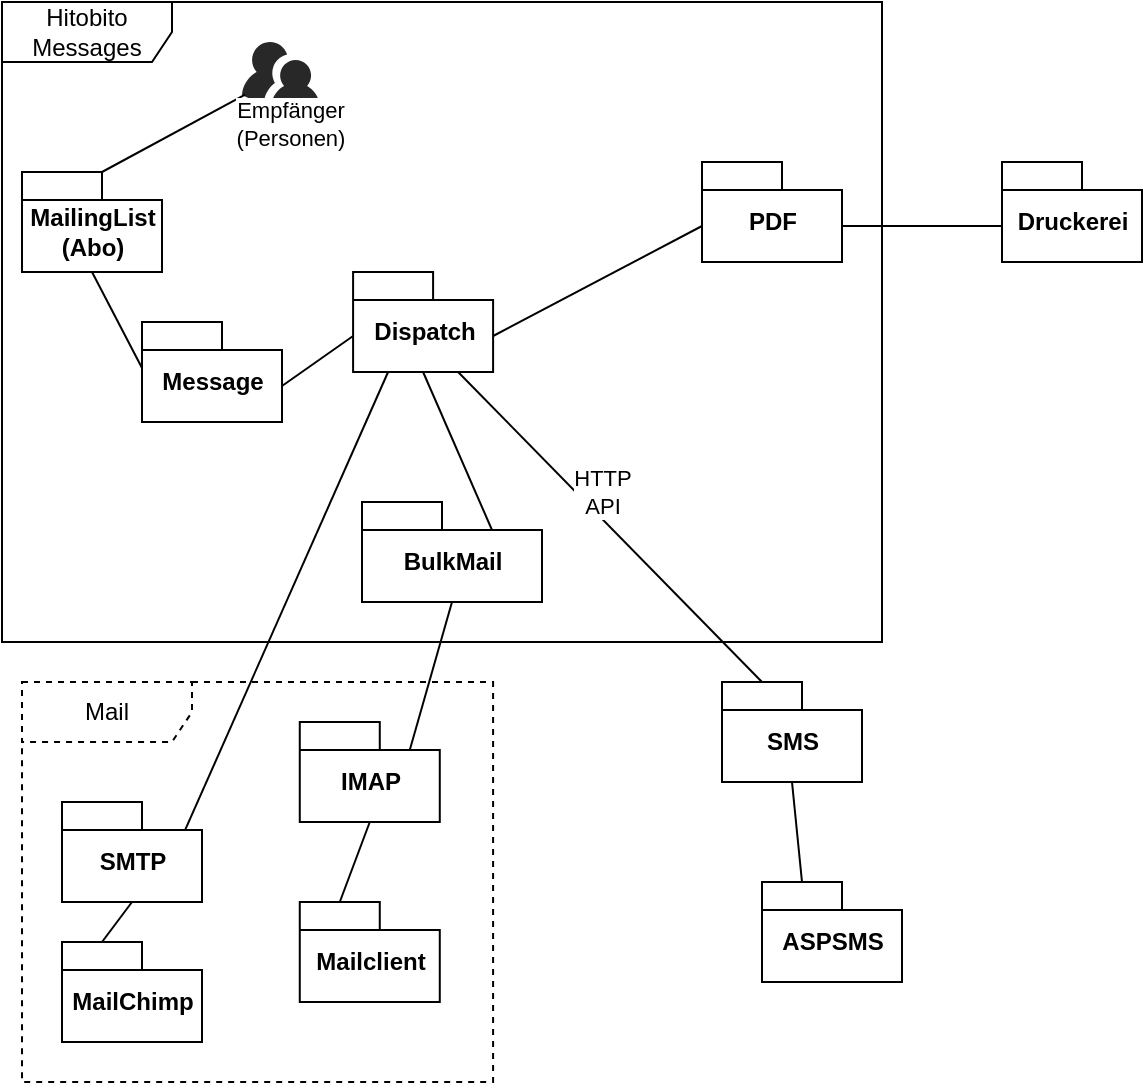 <mxfile version="15.7.3" type="device" pages="3"><diagram id="QFn1Z1RwwmQtTiDGt5n7" name="Systemübersicht"><mxGraphModel dx="1223" dy="1906" grid="1" gridSize="10" guides="1" tooltips="1" connect="1" arrows="1" fold="1" page="1" pageScale="1" pageWidth="827" pageHeight="1169" math="0" shadow="0"><root><mxCell id="HtFvspqQ4OqWxK6NBpvR-0"/><mxCell id="HtFvspqQ4OqWxK6NBpvR-1" parent="HtFvspqQ4OqWxK6NBpvR-0"/><mxCell id="FB7kBctElwvwWWsqF0FT-13" value="Mail" style="shape=umlFrame;whiteSpace=wrap;html=1;width=85;height=30;dashed=1;" parent="HtFvspqQ4OqWxK6NBpvR-1" vertex="1"><mxGeometry x="120" y="460" width="235.55" height="200" as="geometry"/></mxCell><mxCell id="n-6JG7uv_AeVazbPa6jf-2" value="Hitobito&lt;br&gt;Messages" style="shape=umlFrame;whiteSpace=wrap;html=1;width=85;height=30;" parent="HtFvspqQ4OqWxK6NBpvR-1" vertex="1"><mxGeometry x="110" y="120" width="440" height="320" as="geometry"/></mxCell><mxCell id="FB7kBctElwvwWWsqF0FT-9" style="edgeStyle=none;rounded=0;orthogonalLoop=1;jettySize=auto;html=1;exitX=0;exitY=0;exitDx=70;exitDy=32;exitPerimeter=0;entryX=0;entryY=0;entryDx=0;entryDy=32;entryPerimeter=0;endArrow=none;endFill=0;" parent="HtFvspqQ4OqWxK6NBpvR-1" source="HtFvspqQ4OqWxK6NBpvR-2" target="kPEbFqZDndik2KwsElnp-3" edge="1"><mxGeometry relative="1" as="geometry"/></mxCell><mxCell id="FB7kBctElwvwWWsqF0FT-11" style="edgeStyle=none;rounded=0;orthogonalLoop=1;jettySize=auto;html=1;exitX=0.75;exitY=1;exitDx=0;exitDy=0;exitPerimeter=0;entryX=0;entryY=0;entryDx=20;entryDy=0;entryPerimeter=0;endArrow=none;endFill=0;" parent="HtFvspqQ4OqWxK6NBpvR-1" source="HtFvspqQ4OqWxK6NBpvR-2" target="kPEbFqZDndik2KwsElnp-0" edge="1"><mxGeometry relative="1" as="geometry"/></mxCell><mxCell id="FB7kBctElwvwWWsqF0FT-19" value="HTTP&lt;br&gt;API" style="edgeLabel;html=1;align=center;verticalAlign=middle;resizable=0;points=[];" parent="FB7kBctElwvwWWsqF0FT-11" vertex="1" connectable="0"><mxGeometry x="-0.122" y="-2" relative="1" as="geometry"><mxPoint x="6" y="-10" as="offset"/></mxGeometry></mxCell><mxCell id="FB7kBctElwvwWWsqF0FT-15" style="edgeStyle=none;rounded=0;orthogonalLoop=1;jettySize=auto;html=1;exitX=0.25;exitY=1;exitDx=0;exitDy=0;exitPerimeter=0;entryX=0.879;entryY=0.282;entryDx=0;entryDy=0;entryPerimeter=0;endArrow=none;endFill=0;" parent="HtFvspqQ4OqWxK6NBpvR-1" source="HtFvspqQ4OqWxK6NBpvR-2" target="FB7kBctElwvwWWsqF0FT-14" edge="1"><mxGeometry relative="1" as="geometry"/></mxCell><mxCell id="FB7kBctElwvwWWsqF0FT-23" style="edgeStyle=none;rounded=0;orthogonalLoop=1;jettySize=auto;html=1;exitX=0.5;exitY=1;exitDx=0;exitDy=0;exitPerimeter=0;entryX=0;entryY=0;entryDx=65;entryDy=14;entryPerimeter=0;endArrow=none;endFill=0;" parent="HtFvspqQ4OqWxK6NBpvR-1" source="HtFvspqQ4OqWxK6NBpvR-2" target="FB7kBctElwvwWWsqF0FT-16" edge="1"><mxGeometry relative="1" as="geometry"/></mxCell><mxCell id="HtFvspqQ4OqWxK6NBpvR-2" value="Dispatch" style="shape=folder;fontStyle=1;spacingTop=10;tabWidth=40;tabHeight=14;tabPosition=left;html=1;" parent="HtFvspqQ4OqWxK6NBpvR-1" vertex="1"><mxGeometry x="285.55" y="255" width="70" height="50" as="geometry"/></mxCell><mxCell id="FB7kBctElwvwWWsqF0FT-12" style="edgeStyle=none;rounded=0;orthogonalLoop=1;jettySize=auto;html=1;exitX=0.5;exitY=1;exitDx=0;exitDy=0;exitPerimeter=0;entryX=0;entryY=0;entryDx=20;entryDy=0;entryPerimeter=0;endArrow=none;endFill=0;" parent="HtFvspqQ4OqWxK6NBpvR-1" source="kPEbFqZDndik2KwsElnp-0" target="n-6JG7uv_AeVazbPa6jf-12" edge="1"><mxGeometry relative="1" as="geometry"/></mxCell><mxCell id="kPEbFqZDndik2KwsElnp-0" value="SMS" style="shape=folder;fontStyle=1;spacingTop=10;tabWidth=40;tabHeight=14;tabPosition=left;html=1;" parent="HtFvspqQ4OqWxK6NBpvR-1" vertex="1"><mxGeometry x="470" y="460" width="70" height="50" as="geometry"/></mxCell><mxCell id="kPEbFqZDndik2KwsElnp-1" value="Druckerei" style="shape=folder;fontStyle=1;spacingTop=10;tabWidth=40;tabHeight=14;tabPosition=left;html=1;" parent="HtFvspqQ4OqWxK6NBpvR-1" vertex="1"><mxGeometry x="610" y="200" width="70" height="50" as="geometry"/></mxCell><mxCell id="FB7kBctElwvwWWsqF0FT-10" style="edgeStyle=none;rounded=0;orthogonalLoop=1;jettySize=auto;html=1;exitX=0;exitY=0;exitDx=70;exitDy=32;exitPerimeter=0;entryX=0;entryY=0;entryDx=0;entryDy=32;entryPerimeter=0;endArrow=none;endFill=0;" parent="HtFvspqQ4OqWxK6NBpvR-1" source="kPEbFqZDndik2KwsElnp-3" target="kPEbFqZDndik2KwsElnp-1" edge="1"><mxGeometry relative="1" as="geometry"/></mxCell><mxCell id="kPEbFqZDndik2KwsElnp-3" value="PDF" style="shape=folder;fontStyle=1;spacingTop=10;tabWidth=40;tabHeight=14;tabPosition=left;html=1;" parent="HtFvspqQ4OqWxK6NBpvR-1" vertex="1"><mxGeometry x="460" y="200" width="70" height="50" as="geometry"/></mxCell><mxCell id="FB7kBctElwvwWWsqF0FT-17" style="edgeStyle=none;rounded=0;orthogonalLoop=1;jettySize=auto;html=1;exitX=0;exitY=0;exitDx=55;exitDy=14;exitPerimeter=0;entryX=0.5;entryY=1;entryDx=0;entryDy=0;entryPerimeter=0;endArrow=none;endFill=0;" parent="HtFvspqQ4OqWxK6NBpvR-1" source="kPEbFqZDndik2KwsElnp-4" target="FB7kBctElwvwWWsqF0FT-16" edge="1"><mxGeometry relative="1" as="geometry"/></mxCell><mxCell id="FB7kBctElwvwWWsqF0FT-18" style="edgeStyle=none;rounded=0;orthogonalLoop=1;jettySize=auto;html=1;exitX=0.5;exitY=1;exitDx=0;exitDy=0;exitPerimeter=0;entryX=0;entryY=0;entryDx=20;entryDy=0;entryPerimeter=0;endArrow=none;endFill=0;" parent="HtFvspqQ4OqWxK6NBpvR-1" source="kPEbFqZDndik2KwsElnp-4" target="kPEbFqZDndik2KwsElnp-7" edge="1"><mxGeometry relative="1" as="geometry"/></mxCell><mxCell id="kPEbFqZDndik2KwsElnp-4" value="IMAP" style="shape=folder;fontStyle=1;spacingTop=10;tabWidth=40;tabHeight=14;tabPosition=left;html=1;" parent="HtFvspqQ4OqWxK6NBpvR-1" vertex="1"><mxGeometry x="258.89" y="480" width="70" height="50" as="geometry"/></mxCell><mxCell id="kPEbFqZDndik2KwsElnp-7" value="Mailclient" style="shape=folder;fontStyle=1;spacingTop=10;tabWidth=40;tabHeight=14;tabPosition=left;html=1;" parent="HtFvspqQ4OqWxK6NBpvR-1" vertex="1"><mxGeometry x="258.89" y="570" width="70" height="50" as="geometry"/></mxCell><mxCell id="n-6JG7uv_AeVazbPa6jf-12" value="ASPSMS" style="shape=folder;fontStyle=1;spacingTop=10;tabWidth=40;tabHeight=14;tabPosition=left;html=1;" parent="HtFvspqQ4OqWxK6NBpvR-1" vertex="1"><mxGeometry x="490" y="560" width="70" height="50" as="geometry"/></mxCell><mxCell id="FB7kBctElwvwWWsqF0FT-20" style="edgeStyle=none;rounded=0;orthogonalLoop=1;jettySize=auto;html=1;exitX=0;exitY=0;exitDx=20;exitDy=0;exitPerimeter=0;entryX=0.5;entryY=1;entryDx=0;entryDy=0;entryPerimeter=0;endArrow=none;endFill=0;" parent="HtFvspqQ4OqWxK6NBpvR-1" source="7_xW-fF2gl1I17YeBAFn-0" target="FB7kBctElwvwWWsqF0FT-14" edge="1"><mxGeometry relative="1" as="geometry"/></mxCell><mxCell id="7_xW-fF2gl1I17YeBAFn-0" value="MailChimp" style="shape=folder;fontStyle=1;spacingTop=10;tabWidth=40;tabHeight=14;tabPosition=left;html=1;" parent="HtFvspqQ4OqWxK6NBpvR-1" vertex="1"><mxGeometry x="140" y="590" width="70" height="50" as="geometry"/></mxCell><mxCell id="FB7kBctElwvwWWsqF0FT-3" value="" style="verticalLabelPosition=bottom;sketch=0;html=1;fillColor=#282828;strokeColor=none;verticalAlign=top;pointerEvents=1;align=center;shape=mxgraph.cisco_safe.people_places_things_icons.icon9;" parent="HtFvspqQ4OqWxK6NBpvR-1" vertex="1"><mxGeometry x="230" y="140" width="38.89" height="35" as="geometry"/></mxCell><mxCell id="FB7kBctElwvwWWsqF0FT-8" style="edgeStyle=none;rounded=0;orthogonalLoop=1;jettySize=auto;html=1;exitX=0;exitY=0;exitDx=70;exitDy=32;exitPerimeter=0;entryX=0;entryY=0;entryDx=0;entryDy=32;entryPerimeter=0;endArrow=none;endFill=0;" parent="HtFvspqQ4OqWxK6NBpvR-1" source="FB7kBctElwvwWWsqF0FT-4" target="HtFvspqQ4OqWxK6NBpvR-2" edge="1"><mxGeometry relative="1" as="geometry"/></mxCell><mxCell id="FB7kBctElwvwWWsqF0FT-4" value="Message" style="shape=folder;fontStyle=1;spacingTop=10;tabWidth=40;tabHeight=14;tabPosition=left;html=1;" parent="HtFvspqQ4OqWxK6NBpvR-1" vertex="1"><mxGeometry x="180" y="280" width="70" height="50" as="geometry"/></mxCell><mxCell id="FB7kBctElwvwWWsqF0FT-6" style="rounded=0;orthogonalLoop=1;jettySize=auto;html=1;exitX=0;exitY=0;exitDx=40;exitDy=0;exitPerimeter=0;entryX=0.04;entryY=0.753;entryDx=0;entryDy=0;entryPerimeter=0;endArrow=none;endFill=0;" parent="HtFvspqQ4OqWxK6NBpvR-1" source="FB7kBctElwvwWWsqF0FT-5" target="FB7kBctElwvwWWsqF0FT-3" edge="1"><mxGeometry relative="1" as="geometry"/></mxCell><mxCell id="FB7kBctElwvwWWsqF0FT-21" value="Empfänger&lt;br&gt;(Personen)" style="edgeLabel;html=1;align=center;verticalAlign=middle;resizable=0;points=[];" parent="FB7kBctElwvwWWsqF0FT-6" vertex="1" connectable="0"><mxGeometry x="0.525" relative="1" as="geometry"><mxPoint x="39" y="5" as="offset"/></mxGeometry></mxCell><mxCell id="FB7kBctElwvwWWsqF0FT-7" style="edgeStyle=none;rounded=0;orthogonalLoop=1;jettySize=auto;html=1;exitX=0.5;exitY=1;exitDx=0;exitDy=0;exitPerimeter=0;entryX=0;entryY=0;entryDx=0;entryDy=23;entryPerimeter=0;endArrow=none;endFill=0;" parent="HtFvspqQ4OqWxK6NBpvR-1" source="FB7kBctElwvwWWsqF0FT-5" target="FB7kBctElwvwWWsqF0FT-4" edge="1"><mxGeometry relative="1" as="geometry"/></mxCell><mxCell id="FB7kBctElwvwWWsqF0FT-5" value="MailingList&lt;br&gt;(Abo)" style="shape=folder;fontStyle=1;spacingTop=10;tabWidth=40;tabHeight=14;tabPosition=left;html=1;" parent="HtFvspqQ4OqWxK6NBpvR-1" vertex="1"><mxGeometry x="120" y="205" width="70" height="50" as="geometry"/></mxCell><mxCell id="FB7kBctElwvwWWsqF0FT-14" value="SMTP" style="shape=folder;fontStyle=1;spacingTop=10;tabWidth=40;tabHeight=14;tabPosition=left;html=1;" parent="HtFvspqQ4OqWxK6NBpvR-1" vertex="1"><mxGeometry x="140" y="520" width="70" height="50" as="geometry"/></mxCell><mxCell id="FB7kBctElwvwWWsqF0FT-16" value="BulkMail" style="shape=folder;fontStyle=1;spacingTop=10;tabWidth=40;tabHeight=14;tabPosition=left;html=1;" parent="HtFvspqQ4OqWxK6NBpvR-1" vertex="1"><mxGeometry x="290" y="370" width="90" height="50" as="geometry"/></mxCell><mxCell id="FB7kBctElwvwWWsqF0FT-22" style="edgeStyle=none;rounded=0;orthogonalLoop=1;jettySize=auto;html=1;exitX=0.5;exitY=1;exitDx=0;exitDy=0;exitPerimeter=0;endArrow=none;endFill=0;" parent="HtFvspqQ4OqWxK6NBpvR-1" source="FB7kBctElwvwWWsqF0FT-4" target="FB7kBctElwvwWWsqF0FT-4" edge="1"><mxGeometry relative="1" as="geometry"/></mxCell></root></mxGraphModel></diagram><diagram id="ucv0PX0t2NHPAlgyHReO" name="Abos"><mxGraphModel dx="408" dy="635" grid="1" gridSize="10" guides="1" tooltips="1" connect="1" arrows="1" fold="1" page="1" pageScale="1" pageWidth="827" pageHeight="1169" math="0" shadow="0"><root><mxCell id="2ragKWkiuwCzRBtLXGc--0"/><mxCell id="2ragKWkiuwCzRBtLXGc--1" parent="2ragKWkiuwCzRBtLXGc--0"/><mxCell id="lJz6wUrgyQbmk9ivAfNv-6" style="edgeStyle=orthogonalEdgeStyle;rounded=0;orthogonalLoop=1;jettySize=auto;html=1;exitX=1;exitY=0.5;exitDx=0;exitDy=0;entryX=0;entryY=0.5;entryDx=0;entryDy=0;endArrow=none;endFill=0;" parent="2ragKWkiuwCzRBtLXGc--1" source="lJz6wUrgyQbmk9ivAfNv-0" target="lJz6wUrgyQbmk9ivAfNv-1" edge="1"><mxGeometry relative="1" as="geometry"/></mxCell><mxCell id="lJz6wUrgyQbmk9ivAfNv-7" style="edgeStyle=orthogonalEdgeStyle;rounded=0;orthogonalLoop=1;jettySize=auto;html=1;exitX=0.5;exitY=1;exitDx=0;exitDy=0;entryX=0.5;entryY=0;entryDx=0;entryDy=0;endArrow=none;endFill=0;" parent="2ragKWkiuwCzRBtLXGc--1" source="lJz6wUrgyQbmk9ivAfNv-0" target="lJz6wUrgyQbmk9ivAfNv-2" edge="1"><mxGeometry relative="1" as="geometry"/></mxCell><mxCell id="lJz6wUrgyQbmk9ivAfNv-0" value="Message" style="html=1;" parent="2ragKWkiuwCzRBtLXGc--1" vertex="1"><mxGeometry x="109" y="70" width="110" height="50" as="geometry"/></mxCell><mxCell id="lJz6wUrgyQbmk9ivAfNv-9" style="rounded=0;orthogonalLoop=1;jettySize=auto;html=1;exitX=1;exitY=0.5;exitDx=0;exitDy=0;entryX=0.5;entryY=0;entryDx=0;entryDy=0;endArrow=none;endFill=0;" parent="2ragKWkiuwCzRBtLXGc--1" source="lJz6wUrgyQbmk9ivAfNv-1" target="lJz6wUrgyQbmk9ivAfNv-4" edge="1"><mxGeometry relative="1" as="geometry"/></mxCell><mxCell id="lJz6wUrgyQbmk9ivAfNv-1" value="MailingList&lt;br&gt;(Abo)" style="html=1;" parent="2ragKWkiuwCzRBtLXGc--1" vertex="1"><mxGeometry x="319" y="70" width="110" height="50" as="geometry"/></mxCell><mxCell id="lJz6wUrgyQbmk9ivAfNv-8" style="edgeStyle=orthogonalEdgeStyle;rounded=0;orthogonalLoop=1;jettySize=auto;html=1;exitX=1;exitY=0.5;exitDx=0;exitDy=0;entryX=0;entryY=0.5;entryDx=0;entryDy=0;endArrow=none;endFill=0;" parent="2ragKWkiuwCzRBtLXGc--1" source="lJz6wUrgyQbmk9ivAfNv-2" target="lJz6wUrgyQbmk9ivAfNv-3" edge="1"><mxGeometry relative="1" as="geometry"/></mxCell><mxCell id="lJz6wUrgyQbmk9ivAfNv-2" value="MessageRecipient" style="html=1;" parent="2ragKWkiuwCzRBtLXGc--1" vertex="1"><mxGeometry x="109" y="180" width="110" height="50" as="geometry"/></mxCell><mxCell id="lJz6wUrgyQbmk9ivAfNv-10" style="edgeStyle=none;rounded=0;orthogonalLoop=1;jettySize=auto;html=1;exitX=1;exitY=0.5;exitDx=0;exitDy=0;entryX=0.5;entryY=1;entryDx=0;entryDy=0;endArrow=none;endFill=0;" parent="2ragKWkiuwCzRBtLXGc--1" source="lJz6wUrgyQbmk9ivAfNv-3" target="lJz6wUrgyQbmk9ivAfNv-4" edge="1"><mxGeometry relative="1" as="geometry"/></mxCell><mxCell id="lJz6wUrgyQbmk9ivAfNv-3" value="Person&lt;span style=&quot;color: rgba(0 , 0 , 0 , 0) ; font-family: monospace ; font-size: 0px&quot;&gt;%3CmxGraphModel%3E%3Croot%3E%3CmxCell%20id%3D%220%22%2F%3E%3CmxCell%20id%3D%221%22%20parent%3D%220%22%2F%3E%3CmxCell%20id%3D%222%22%20value%3D%22Message%22%20style%3D%22html%3D1%3B%22%20vertex%3D%221%22%20parent%3D%221%22%3E%3CmxGeometry%20x%3D%22170%22%20y%3D%22190%22%20width%3D%22110%22%20height%3D%2250%22%20as%3D%22geometry%22%2F%3E%3C%2FmxCell%3E%3C%2Froot%3E%3C%2FmxGraphModel%3E&lt;/span&gt;" style="html=1;" parent="2ragKWkiuwCzRBtLXGc--1" vertex="1"><mxGeometry x="319" y="180" width="110" height="50" as="geometry"/></mxCell><mxCell id="lJz6wUrgyQbmk9ivAfNv-11" style="edgeStyle=none;rounded=0;orthogonalLoop=1;jettySize=auto;html=1;exitX=1;exitY=0.5;exitDx=0;exitDy=0;entryX=0;entryY=0.5;entryDx=0;entryDy=0;endArrow=none;endFill=0;" parent="2ragKWkiuwCzRBtLXGc--1" source="lJz6wUrgyQbmk9ivAfNv-4" target="lJz6wUrgyQbmk9ivAfNv-5" edge="1"><mxGeometry relative="1" as="geometry"/></mxCell><mxCell id="lJz6wUrgyQbmk9ivAfNv-4" value="Subscription" style="html=1;" parent="2ragKWkiuwCzRBtLXGc--1" vertex="1"><mxGeometry x="459" y="120" width="110" height="50" as="geometry"/></mxCell><mxCell id="lJz6wUrgyQbmk9ivAfNv-5" value="Group/&lt;br&gt;Role" style="html=1;" parent="2ragKWkiuwCzRBtLXGc--1" vertex="1"><mxGeometry x="640" y="120" width="110" height="50" as="geometry"/></mxCell><mxCell id="lJz6wUrgyQbmk9ivAfNv-12" value="1" style="text;html=1;align=center;verticalAlign=middle;resizable=0;points=[];autosize=1;strokeColor=none;fillColor=none;" parent="2ragKWkiuwCzRBtLXGc--1" vertex="1"><mxGeometry x="160" y="120" width="20" height="20" as="geometry"/></mxCell><mxCell id="lJz6wUrgyQbmk9ivAfNv-13" value="0...n" style="text;html=1;align=center;verticalAlign=middle;resizable=0;points=[];autosize=1;strokeColor=none;fillColor=none;" parent="2ragKWkiuwCzRBtLXGc--1" vertex="1"><mxGeometry x="160" y="160" width="40" height="20" as="geometry"/></mxCell><mxCell id="lJz6wUrgyQbmk9ivAfNv-14" value="0...n" style="text;html=1;align=center;verticalAlign=middle;resizable=0;points=[];autosize=1;strokeColor=none;fillColor=none;" parent="2ragKWkiuwCzRBtLXGc--1" vertex="1"><mxGeometry x="219" y="70" width="40" height="20" as="geometry"/></mxCell><mxCell id="lJz6wUrgyQbmk9ivAfNv-15" value="1" style="text;html=1;align=center;verticalAlign=middle;resizable=0;points=[];autosize=1;strokeColor=none;fillColor=none;" parent="2ragKWkiuwCzRBtLXGc--1" vertex="1"><mxGeometry x="300" y="70" width="20" height="20" as="geometry"/></mxCell><mxCell id="lJz6wUrgyQbmk9ivAfNv-16" value="0...n" style="text;html=1;align=center;verticalAlign=middle;resizable=0;points=[];autosize=1;strokeColor=none;fillColor=none;" parent="2ragKWkiuwCzRBtLXGc--1" vertex="1"><mxGeometry x="219" y="180" width="40" height="20" as="geometry"/></mxCell><mxCell id="lJz6wUrgyQbmk9ivAfNv-17" value="1" style="text;html=1;align=center;verticalAlign=middle;resizable=0;points=[];autosize=1;strokeColor=none;fillColor=none;" parent="2ragKWkiuwCzRBtLXGc--1" vertex="1"><mxGeometry x="299" y="180" width="20" height="20" as="geometry"/></mxCell><mxCell id="lJz6wUrgyQbmk9ivAfNv-18" value="1" style="text;html=1;align=center;verticalAlign=middle;resizable=0;points=[];autosize=1;strokeColor=none;fillColor=none;" parent="2ragKWkiuwCzRBtLXGc--1" vertex="1"><mxGeometry x="429" y="70" width="20" height="20" as="geometry"/></mxCell><mxCell id="lJz6wUrgyQbmk9ivAfNv-19" value="0...n" style="text;html=1;align=center;verticalAlign=middle;resizable=0;points=[];autosize=1;strokeColor=none;fillColor=none;" parent="2ragKWkiuwCzRBtLXGc--1" vertex="1"><mxGeometry x="510" y="100" width="40" height="20" as="geometry"/></mxCell><mxCell id="lJz6wUrgyQbmk9ivAfNv-20" value="1" style="text;html=1;align=center;verticalAlign=middle;resizable=0;points=[];autosize=1;strokeColor=none;fillColor=none;" parent="2ragKWkiuwCzRBtLXGc--1" vertex="1"><mxGeometry x="429" y="180" width="20" height="20" as="geometry"/></mxCell><mxCell id="lJz6wUrgyQbmk9ivAfNv-21" value="0...n" style="text;html=1;align=center;verticalAlign=middle;resizable=0;points=[];autosize=1;strokeColor=none;fillColor=none;" parent="2ragKWkiuwCzRBtLXGc--1" vertex="1"><mxGeometry x="510" y="170" width="40" height="20" as="geometry"/></mxCell><mxCell id="lVwvQC_rYbOS2r3KK6W8-0" value="0...n" style="text;html=1;align=center;verticalAlign=middle;resizable=0;points=[];autosize=1;strokeColor=none;fillColor=none;" vertex="1" parent="2ragKWkiuwCzRBtLXGc--1"><mxGeometry x="569" y="120" width="40" height="20" as="geometry"/></mxCell><mxCell id="lVwvQC_rYbOS2r3KK6W8-1" value="1" style="text;html=1;align=center;verticalAlign=middle;resizable=0;points=[];autosize=1;strokeColor=none;fillColor=none;" vertex="1" parent="2ragKWkiuwCzRBtLXGc--1"><mxGeometry x="620" y="120" width="20" height="20" as="geometry"/></mxCell></root></mxGraphModel></diagram><diagram id="trN1Fv5BGvsfNoqKAVKe" name="Message Typen"><mxGraphModel dx="1019" dy="1588" grid="1" gridSize="10" guides="1" tooltips="1" connect="1" arrows="1" fold="1" page="1" pageScale="1" pageWidth="827" pageHeight="1169" math="0" shadow="0"><root><mxCell id="FtmSpJts55PG7oE3uwBE-0"/><mxCell id="FtmSpJts55PG7oE3uwBE-1" parent="FtmSpJts55PG7oE3uwBE-0"/><mxCell id="SSg8XNWzds3TQqFxTAL4-0" value="Message" style="swimlane;fontStyle=1;align=center;verticalAlign=top;childLayout=stackLayout;horizontal=1;startSize=26;horizontalStack=0;resizeParent=1;resizeParentMax=0;resizeLast=0;collapsible=1;marginBottom=0;" vertex="1" parent="FtmSpJts55PG7oE3uwBE-1"><mxGeometry x="260" y="110" width="290" height="216" as="geometry"><mxRectangle x="334" y="80" width="100" height="26" as="alternateBounds"/></mxGeometry></mxCell><mxCell id="HlJrNRB9HmnnFafBO-fL-0" value="id: int" style="text;strokeColor=none;fillColor=none;align=left;verticalAlign=top;spacingLeft=4;spacingRight=4;overflow=hidden;rotatable=0;points=[[0,0.5],[1,0.5]];portConstraint=eastwest;" vertex="1" parent="SSg8XNWzds3TQqFxTAL4-0"><mxGeometry y="26" width="290" height="26" as="geometry"/></mxCell><mxCell id="SSg8XNWzds3TQqFxTAL4-1" value="type: string (Message)" style="text;strokeColor=none;fillColor=none;align=left;verticalAlign=top;spacingLeft=4;spacingRight=4;overflow=hidden;rotatable=0;points=[[0,0.5],[1,0.5]];portConstraint=eastwest;" vertex="1" parent="SSg8XNWzds3TQqFxTAL4-0"><mxGeometry y="52" width="290" height="26" as="geometry"/></mxCell><mxCell id="HlJrNRB9HmnnFafBO-fL-1" value="text: text " style="text;strokeColor=none;fillColor=none;align=left;verticalAlign=top;spacingLeft=4;spacingRight=4;overflow=hidden;rotatable=0;points=[[0,0.5],[1,0.5]];portConstraint=eastwest;" vertex="1" parent="SSg8XNWzds3TQqFxTAL4-0"><mxGeometry y="78" width="290" height="26" as="geometry"/></mxCell><mxCell id="HlJrNRB9HmnnFafBO-fL-2" value="subject: text" style="text;strokeColor=none;fillColor=none;align=left;verticalAlign=top;spacingLeft=4;spacingRight=4;overflow=hidden;rotatable=0;points=[[0,0.5],[1,0.5]];portConstraint=eastwest;" vertex="1" parent="SSg8XNWzds3TQqFxTAL4-0"><mxGeometry y="104" width="290" height="26" as="geometry"/></mxCell><mxCell id="HlJrNRB9HmnnFafBO-fL-3" value="subject: string" style="text;strokeColor=none;fillColor=none;align=left;verticalAlign=top;spacingLeft=4;spacingRight=4;overflow=hidden;rotatable=0;points=[[0,0.5],[1,0.5]];portConstraint=eastwest;" vertex="1" parent="SSg8XNWzds3TQqFxTAL4-0"><mxGeometry y="130" width="290" height="26" as="geometry"/></mxCell><mxCell id="HlJrNRB9HmnnFafBO-fL-4" value="state: [draft, pending, processed, finished, failed]" style="text;strokeColor=none;fillColor=none;align=left;verticalAlign=top;spacingLeft=4;spacingRight=4;overflow=hidden;rotatable=0;points=[[0,0.5],[1,0.5]];portConstraint=eastwest;" vertex="1" parent="SSg8XNWzds3TQqFxTAL4-0"><mxGeometry y="156" width="290" height="26" as="geometry"/></mxCell><mxCell id="SSg8XNWzds3TQqFxTAL4-2" value="" style="line;strokeWidth=1;fillColor=none;align=left;verticalAlign=middle;spacingTop=-1;spacingLeft=3;spacingRight=3;rotatable=0;labelPosition=right;points=[];portConstraint=eastwest;" vertex="1" parent="SSg8XNWzds3TQqFxTAL4-0"><mxGeometry y="182" width="290" height="8" as="geometry"/></mxCell><mxCell id="SSg8XNWzds3TQqFxTAL4-3" value="dispatch!()" style="text;strokeColor=none;fillColor=none;align=left;verticalAlign=top;spacingLeft=4;spacingRight=4;overflow=hidden;rotatable=0;points=[[0,0.5],[1,0.5]];portConstraint=eastwest;" vertex="1" parent="SSg8XNWzds3TQqFxTAL4-0"><mxGeometry y="190" width="290" height="26" as="geometry"/></mxCell><mxCell id="SSg8XNWzds3TQqFxTAL4-22" style="edgeStyle=none;rounded=0;orthogonalLoop=1;jettySize=auto;html=1;entryX=0.75;entryY=1;entryDx=0;entryDy=0;endArrow=block;endFill=0;" edge="1" parent="FtmSpJts55PG7oE3uwBE-1" source="SSg8XNWzds3TQqFxTAL4-4" target="SSg8XNWzds3TQqFxTAL4-0"><mxGeometry relative="1" as="geometry"/></mxCell><mxCell id="SSg8XNWzds3TQqFxTAL4-4" value="Message::Letter" style="swimlane;fontStyle=1;align=center;verticalAlign=top;childLayout=stackLayout;horizontal=1;startSize=26;horizontalStack=0;resizeParent=1;resizeParentMax=0;resizeLast=0;collapsible=1;marginBottom=0;" vertex="1" collapsed="1" parent="FtmSpJts55PG7oE3uwBE-1"><mxGeometry x="413" y="360" width="130" height="26" as="geometry"><mxRectangle x="334" y="80" width="160" height="86" as="alternateBounds"/></mxGeometry></mxCell><mxCell id="SSg8XNWzds3TQqFxTAL4-5" value="+ field: type" style="text;strokeColor=none;fillColor=none;align=left;verticalAlign=top;spacingLeft=4;spacingRight=4;overflow=hidden;rotatable=0;points=[[0,0.5],[1,0.5]];portConstraint=eastwest;" vertex="1" parent="SSg8XNWzds3TQqFxTAL4-4"><mxGeometry y="26" width="130" height="26" as="geometry"/></mxCell><mxCell id="SSg8XNWzds3TQqFxTAL4-6" value="" style="line;strokeWidth=1;fillColor=none;align=left;verticalAlign=middle;spacingTop=-1;spacingLeft=3;spacingRight=3;rotatable=0;labelPosition=right;points=[];portConstraint=eastwest;" vertex="1" parent="SSg8XNWzds3TQqFxTAL4-4"><mxGeometry y="52" width="130" height="8" as="geometry"/></mxCell><mxCell id="SSg8XNWzds3TQqFxTAL4-7" value="+ method(type): type" style="text;strokeColor=none;fillColor=none;align=left;verticalAlign=top;spacingLeft=4;spacingRight=4;overflow=hidden;rotatable=0;points=[[0,0.5],[1,0.5]];portConstraint=eastwest;" vertex="1" parent="SSg8XNWzds3TQqFxTAL4-4"><mxGeometry y="60" width="130" height="26" as="geometry"/></mxCell><mxCell id="SSg8XNWzds3TQqFxTAL4-21" style="edgeStyle=none;rounded=0;orthogonalLoop=1;jettySize=auto;html=1;entryX=0.25;entryY=1;entryDx=0;entryDy=0;endArrow=block;endFill=0;" edge="1" parent="FtmSpJts55PG7oE3uwBE-1" source="SSg8XNWzds3TQqFxTAL4-8" target="SSg8XNWzds3TQqFxTAL4-0"><mxGeometry relative="1" as="geometry"><mxPoint x="390" y="110" as="targetPoint"/></mxGeometry></mxCell><mxCell id="SSg8XNWzds3TQqFxTAL4-8" value="Message::BulkMail" style="swimlane;fontStyle=1;align=center;verticalAlign=top;childLayout=stackLayout;horizontal=1;startSize=26;horizontalStack=0;resizeParent=1;resizeParentMax=0;resizeLast=0;collapsible=1;marginBottom=0;" vertex="1" collapsed="1" parent="FtmSpJts55PG7oE3uwBE-1"><mxGeometry x="253" y="360" width="150" height="26" as="geometry"><mxRectangle x="334" y="80" width="160" height="86" as="alternateBounds"/></mxGeometry></mxCell><mxCell id="SSg8XNWzds3TQqFxTAL4-9" value="+ field: type" style="text;strokeColor=none;fillColor=none;align=left;verticalAlign=top;spacingLeft=4;spacingRight=4;overflow=hidden;rotatable=0;points=[[0,0.5],[1,0.5]];portConstraint=eastwest;" vertex="1" parent="SSg8XNWzds3TQqFxTAL4-8"><mxGeometry y="26" width="150" height="26" as="geometry"/></mxCell><mxCell id="SSg8XNWzds3TQqFxTAL4-10" value="" style="line;strokeWidth=1;fillColor=none;align=left;verticalAlign=middle;spacingTop=-1;spacingLeft=3;spacingRight=3;rotatable=0;labelPosition=right;points=[];portConstraint=eastwest;" vertex="1" parent="SSg8XNWzds3TQqFxTAL4-8"><mxGeometry y="52" width="150" height="8" as="geometry"/></mxCell><mxCell id="SSg8XNWzds3TQqFxTAL4-11" value="+ method(type): type" style="text;strokeColor=none;fillColor=none;align=left;verticalAlign=top;spacingLeft=4;spacingRight=4;overflow=hidden;rotatable=0;points=[[0,0.5],[1,0.5]];portConstraint=eastwest;" vertex="1" parent="SSg8XNWzds3TQqFxTAL4-8"><mxGeometry y="60" width="150" height="26" as="geometry"/></mxCell><mxCell id="SSg8XNWzds3TQqFxTAL4-20" style="rounded=0;orthogonalLoop=1;jettySize=auto;html=1;entryX=0;entryY=1;entryDx=0;entryDy=0;endArrow=block;endFill=0;" edge="1" parent="FtmSpJts55PG7oE3uwBE-1" source="SSg8XNWzds3TQqFxTAL4-12" target="SSg8XNWzds3TQqFxTAL4-0"><mxGeometry relative="1" as="geometry"/></mxCell><mxCell id="SSg8XNWzds3TQqFxTAL4-12" value="Message::TextMessage" style="swimlane;fontStyle=1;align=center;verticalAlign=top;childLayout=stackLayout;horizontal=1;startSize=26;horizontalStack=0;resizeParent=1;resizeParentMax=0;resizeLast=0;collapsible=1;marginBottom=0;" vertex="1" collapsed="1" parent="FtmSpJts55PG7oE3uwBE-1"><mxGeometry x="73" y="360" width="170" height="26" as="geometry"><mxRectangle x="334" y="80" width="160" height="86" as="alternateBounds"/></mxGeometry></mxCell><mxCell id="SSg8XNWzds3TQqFxTAL4-13" value="+ field: type" style="text;strokeColor=none;fillColor=none;align=left;verticalAlign=top;spacingLeft=4;spacingRight=4;overflow=hidden;rotatable=0;points=[[0,0.5],[1,0.5]];portConstraint=eastwest;" vertex="1" parent="SSg8XNWzds3TQqFxTAL4-12"><mxGeometry y="26" width="170" height="26" as="geometry"/></mxCell><mxCell id="SSg8XNWzds3TQqFxTAL4-14" value="" style="line;strokeWidth=1;fillColor=none;align=left;verticalAlign=middle;spacingTop=-1;spacingLeft=3;spacingRight=3;rotatable=0;labelPosition=right;points=[];portConstraint=eastwest;" vertex="1" parent="SSg8XNWzds3TQqFxTAL4-12"><mxGeometry y="52" width="170" height="8" as="geometry"/></mxCell><mxCell id="SSg8XNWzds3TQqFxTAL4-15" value="+ method(type): type" style="text;strokeColor=none;fillColor=none;align=left;verticalAlign=top;spacingLeft=4;spacingRight=4;overflow=hidden;rotatable=0;points=[[0,0.5],[1,0.5]];portConstraint=eastwest;" vertex="1" parent="SSg8XNWzds3TQqFxTAL4-12"><mxGeometry y="60" width="170" height="26" as="geometry"/></mxCell><mxCell id="SSg8XNWzds3TQqFxTAL4-23" style="edgeStyle=none;rounded=0;orthogonalLoop=1;jettySize=auto;html=1;entryX=1;entryY=1;entryDx=0;entryDy=0;endArrow=block;endFill=0;" edge="1" parent="FtmSpJts55PG7oE3uwBE-1" source="SSg8XNWzds3TQqFxTAL4-16" target="SSg8XNWzds3TQqFxTAL4-0"><mxGeometry relative="1" as="geometry"/></mxCell><mxCell id="SSg8XNWzds3TQqFxTAL4-16" value="Message::LetterWithInovice" style="swimlane;fontStyle=1;align=center;verticalAlign=top;childLayout=stackLayout;horizontal=1;startSize=26;horizontalStack=0;resizeParent=1;resizeParentMax=0;resizeLast=0;collapsible=1;marginBottom=0;" vertex="1" collapsed="1" parent="FtmSpJts55PG7oE3uwBE-1"><mxGeometry x="553" y="360" width="200" height="26" as="geometry"><mxRectangle x="334" y="80" width="160" height="86" as="alternateBounds"/></mxGeometry></mxCell><mxCell id="SSg8XNWzds3TQqFxTAL4-17" value="+ field: type" style="text;strokeColor=none;fillColor=none;align=left;verticalAlign=top;spacingLeft=4;spacingRight=4;overflow=hidden;rotatable=0;points=[[0,0.5],[1,0.5]];portConstraint=eastwest;" vertex="1" parent="SSg8XNWzds3TQqFxTAL4-16"><mxGeometry y="26" width="200" height="26" as="geometry"/></mxCell><mxCell id="SSg8XNWzds3TQqFxTAL4-18" value="" style="line;strokeWidth=1;fillColor=none;align=left;verticalAlign=middle;spacingTop=-1;spacingLeft=3;spacingRight=3;rotatable=0;labelPosition=right;points=[];portConstraint=eastwest;" vertex="1" parent="SSg8XNWzds3TQqFxTAL4-16"><mxGeometry y="52" width="200" height="8" as="geometry"/></mxCell><mxCell id="SSg8XNWzds3TQqFxTAL4-19" value="+ method(type): type" style="text;strokeColor=none;fillColor=none;align=left;verticalAlign=top;spacingLeft=4;spacingRight=4;overflow=hidden;rotatable=0;points=[[0,0.5],[1,0.5]];portConstraint=eastwest;" vertex="1" parent="SSg8XNWzds3TQqFxTAL4-16"><mxGeometry y="60" width="200" height="26" as="geometry"/></mxCell></root></mxGraphModel></diagram></mxfile>